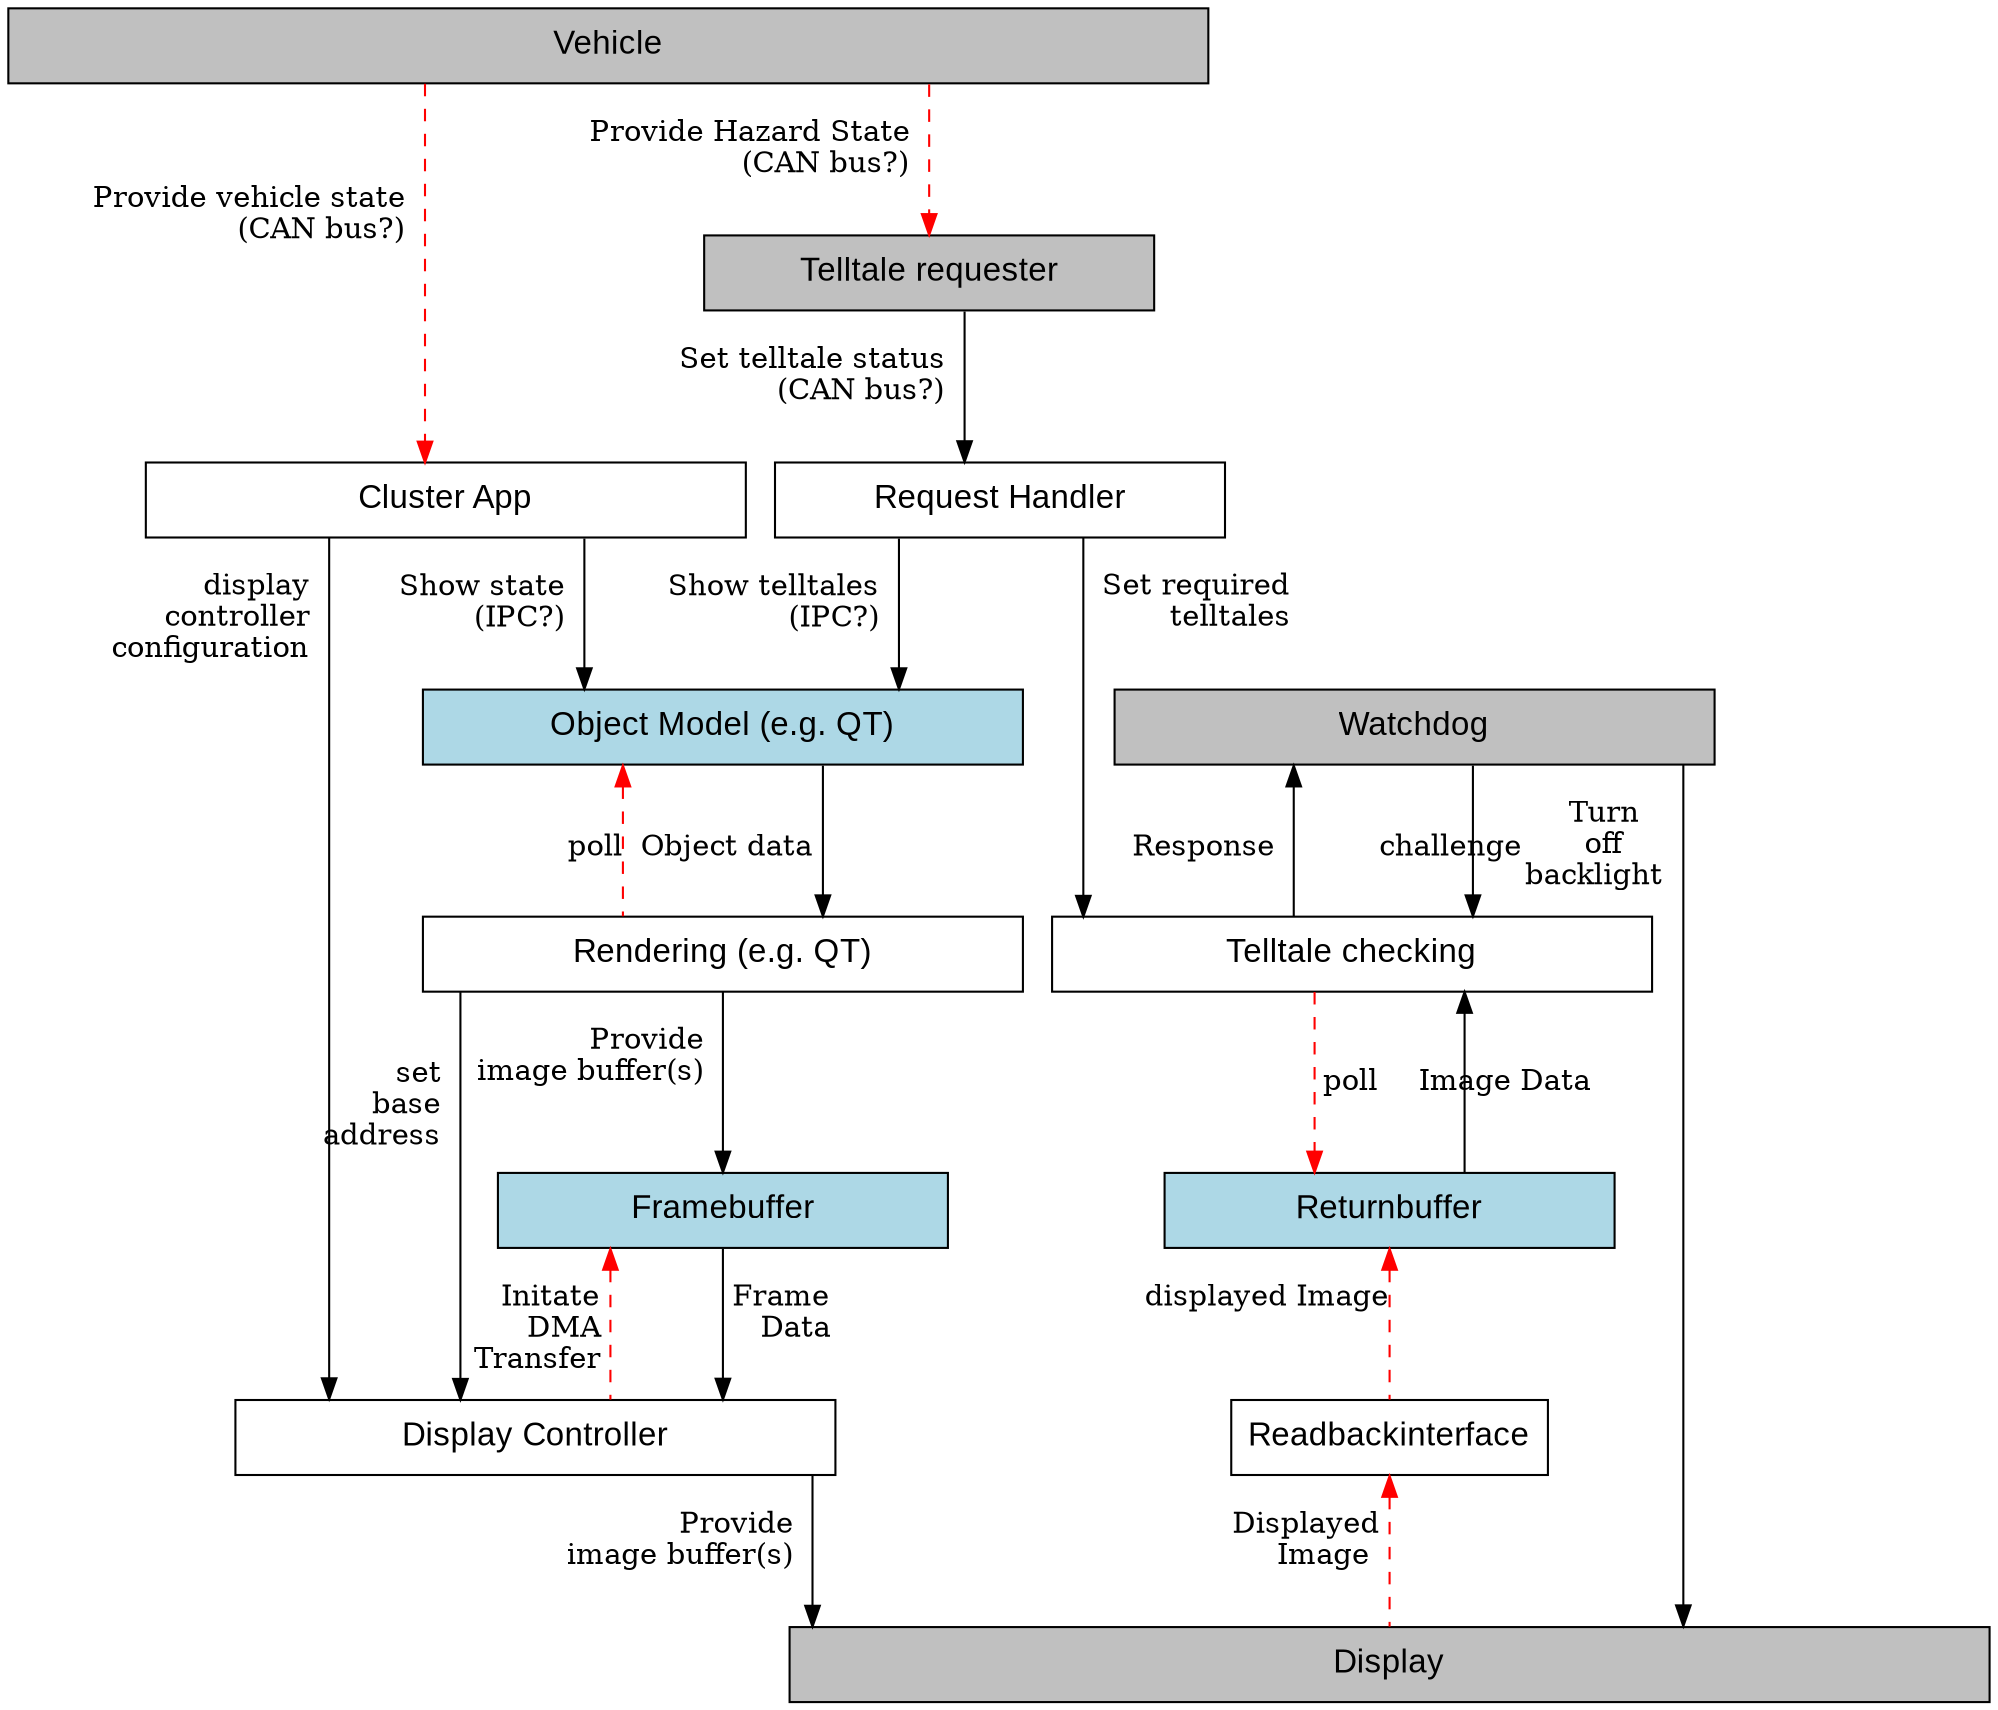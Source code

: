 digraph G {

node [shape=box width=1 height=0.5 fontname=arial fontsize=16 style=filled fillcolor=white]
graph [splines=ortho ranksep=1 nodesep=0.2 fontname=arial fontsize=16 compound=true]

vehicle [label="Vehicle" width=8, fillcolor=gray]
cluster [label="Cluster App" width=4]
requester [label="Telltale requester" width=3, fillcolor=gray]
handler [label="Request Handler" width=3]
render_OM [label="Object Model (e.g. QT)" width=4,fillcolor=lightblue]
render [label="Rendering (e.g. QT)" width=4]
dControl [label="Display Controller" width=4]
framebuffer [label="Framebuffer" width=3,fillcolor=lightblue]
returnbuffer [label="Returnbuffer" width=3,fillcolor=lightblue]
display [label="Display" width=8, fillcolor=gray]
check [label="Telltale checking" width=4]
readbackinterface [label="Readbackinterface",width=2]
watchdog [label="Watchdog" width=4, fillcolor=gray]

vehicle -> cluster [taillabel="\r\r\r Provide vehicle state  \r(CAN bus?)  \r" style=dashed color=red]
vehicle -> requester [taillabel="\rProvide Hazard State  \r(CAN bus?)  \r" style=dashed color=red]
requester -> handler [taillabel="\rSet telltale status  \r(CAN bus?)  \r"]
cluster -> render_OM [taillabel="\rShow state  \r(IPC?)  \r" weight=2]
cluster ->  dControl [taillabel="\r display  \rcontroller  \r configuration  \r" weight=2]
handler -> check [taillabel="\r  Set required  \r telltales  \r"]
handler -> render_OM [taillabel="\rShow telltales  \r(IPC?)  \r"]
dControl -> display [taillabel="\rProvide  \rimage buffer(s)  \r"]
render -> framebuffer [taillabel="\rProvide  \rimage buffer(s)  \r"]
readbackinterface -> display [dir=back taillabel="\r Displayed \nImage  \r" style=dashed color=red]

watchdog -> check [dir=back,taillabel="\r\r Response  \r"]
watchdog -> check [taillabel="\r\r            challenge  \r"]
watchdog -> display [taillabel="\rTurn\noff\nbacklight  \r"]
framebuffer -> dControl [dir=back taillabel="\r Initate \rDMA \r Transfer \r" style=dashed color=red]
framebuffer -> dControl [taillabel="\r Frame  \r  Data  \r"]
render -> dControl [taillabel="\r\r  set  \r base  \raddress  \r"]

render_OM -> render [dir=back taillabel="\r\r poll" style=dashed color=red]
render_OM -> render [taillabel="\r\r Object data "]
check -> returnbuffer [color=red, style=dashed, label="poll"]
check -> returnbuffer [dir=back,label="Image Data"]
returnbuffer -> readbackinterface [dir=back, taillabel="\r displayed Image",color=red,style=dashed] 



//{
// This construct only serves to force correct horizontal ordering...
//rank=same
//dControl -> readbackinterface -> watchdog [style=invis] 
//}

}


